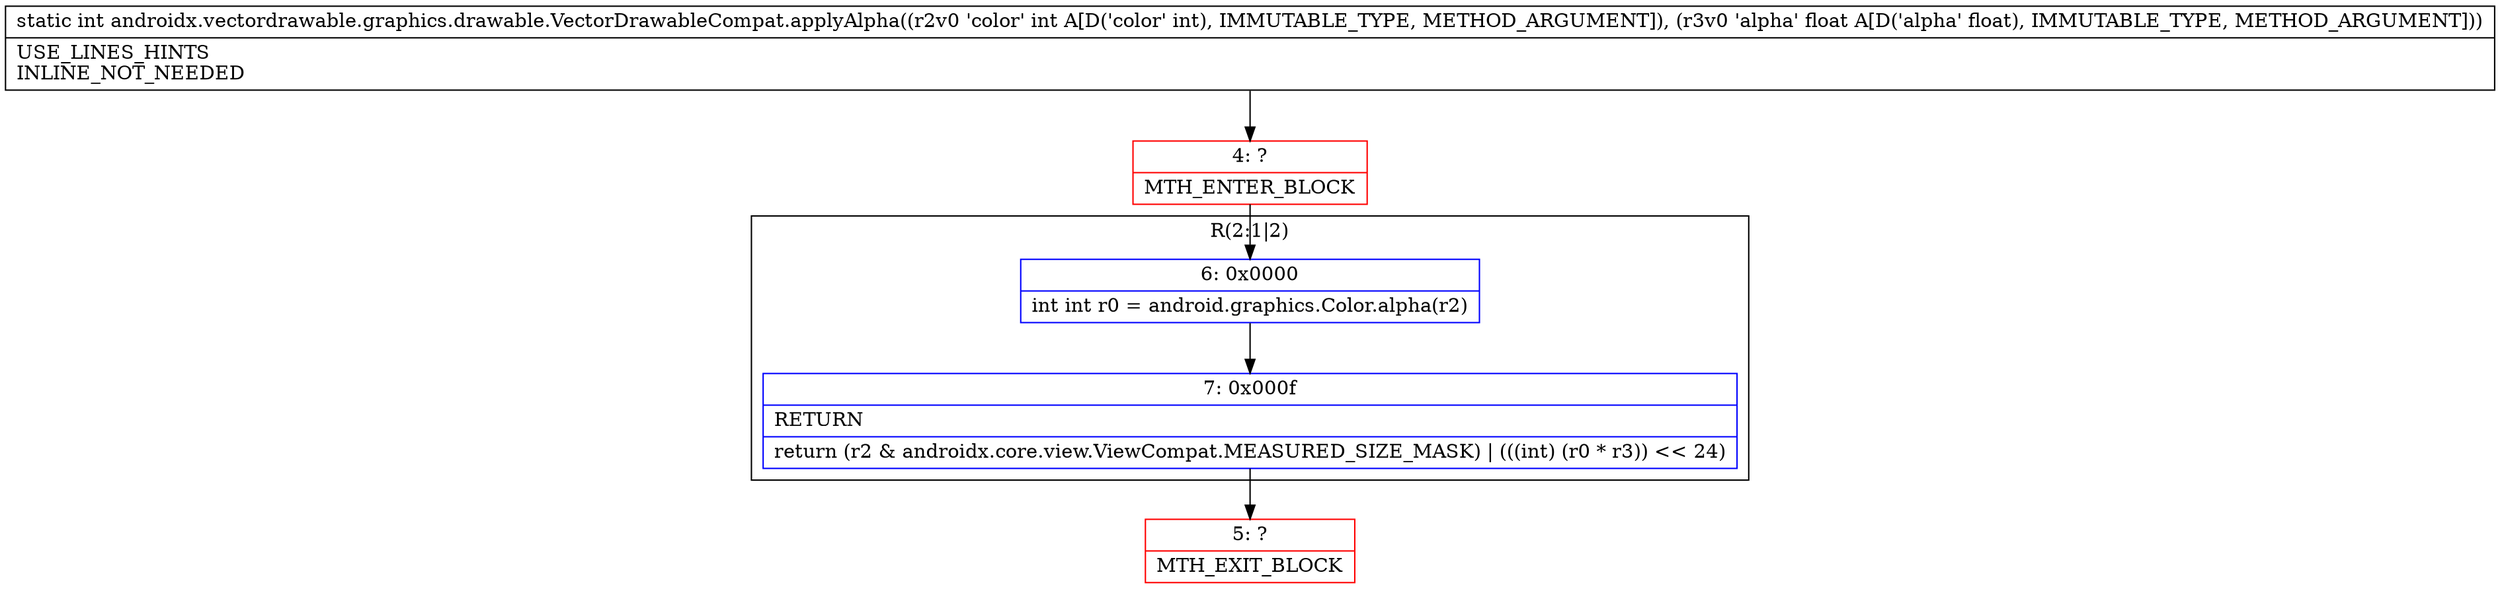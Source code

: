 digraph "CFG forandroidx.vectordrawable.graphics.drawable.VectorDrawableCompat.applyAlpha(IF)I" {
subgraph cluster_Region_929379568 {
label = "R(2:1|2)";
node [shape=record,color=blue];
Node_6 [shape=record,label="{6\:\ 0x0000|int int r0 = android.graphics.Color.alpha(r2)\l}"];
Node_7 [shape=record,label="{7\:\ 0x000f|RETURN\l|return (r2 & androidx.core.view.ViewCompat.MEASURED_SIZE_MASK) \| (((int) (r0 * r3)) \<\< 24)\l}"];
}
Node_4 [shape=record,color=red,label="{4\:\ ?|MTH_ENTER_BLOCK\l}"];
Node_5 [shape=record,color=red,label="{5\:\ ?|MTH_EXIT_BLOCK\l}"];
MethodNode[shape=record,label="{static int androidx.vectordrawable.graphics.drawable.VectorDrawableCompat.applyAlpha((r2v0 'color' int A[D('color' int), IMMUTABLE_TYPE, METHOD_ARGUMENT]), (r3v0 'alpha' float A[D('alpha' float), IMMUTABLE_TYPE, METHOD_ARGUMENT]))  | USE_LINES_HINTS\lINLINE_NOT_NEEDED\l}"];
MethodNode -> Node_4;Node_6 -> Node_7;
Node_7 -> Node_5;
Node_4 -> Node_6;
}

